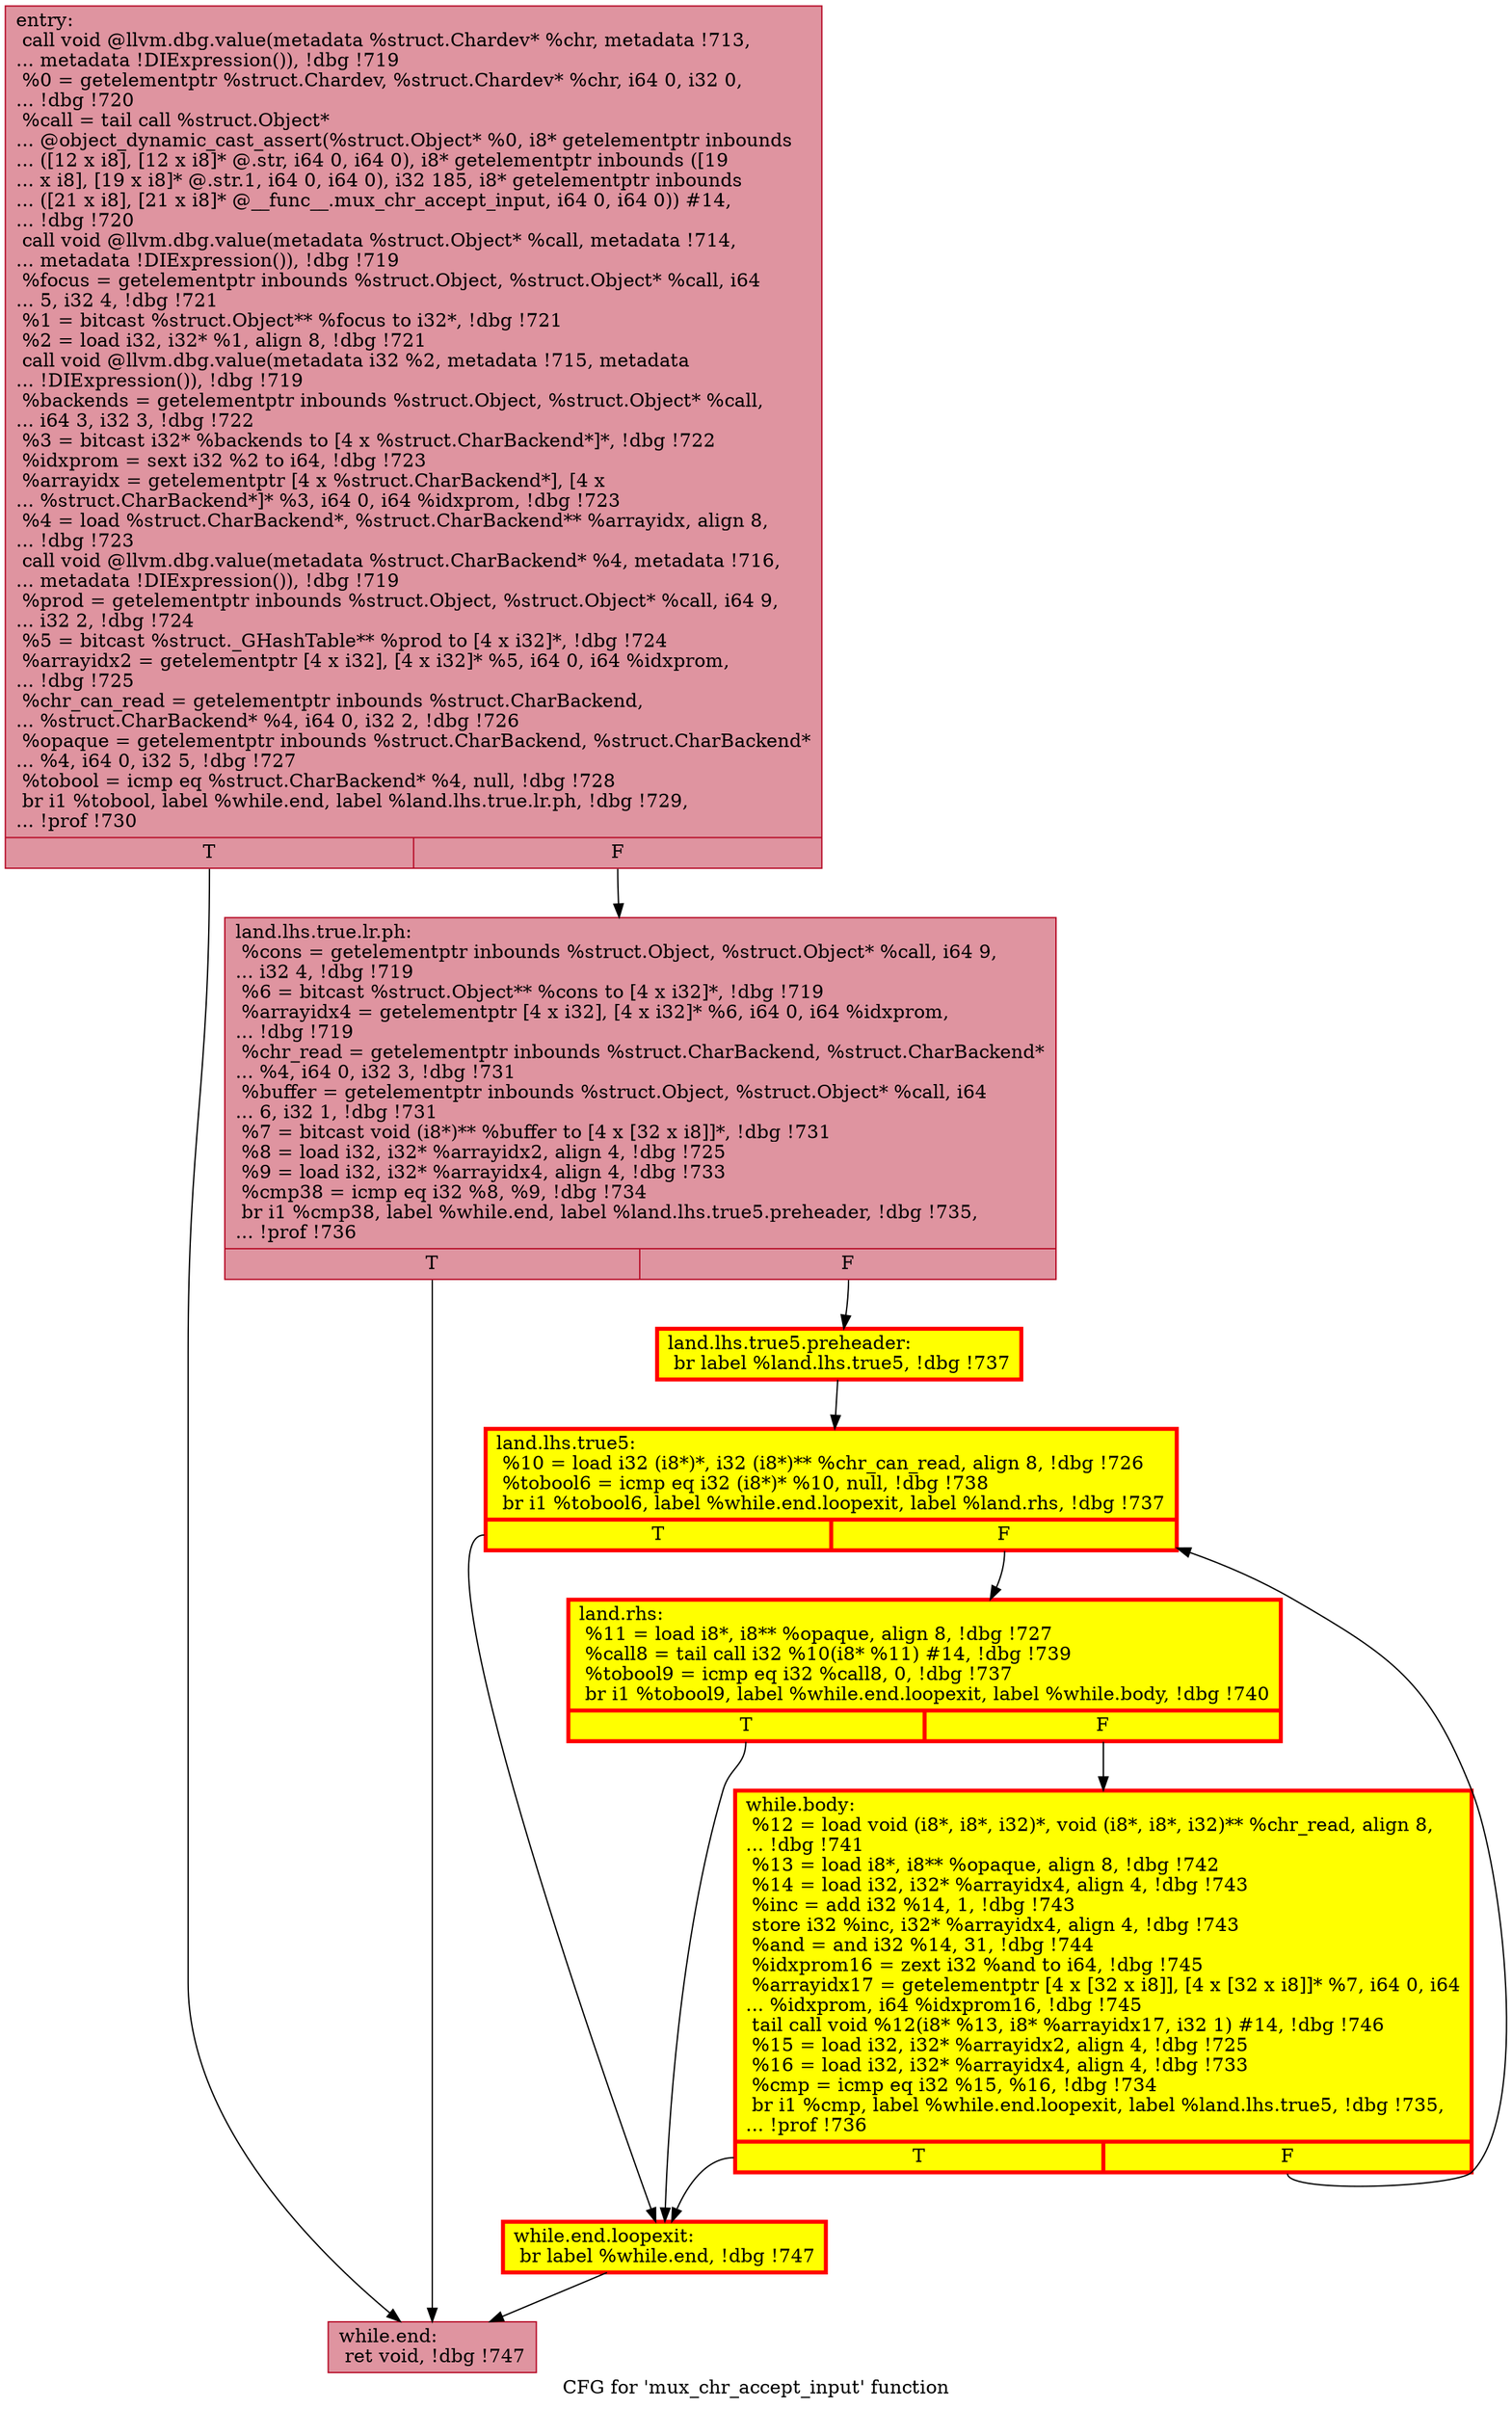 digraph "CFG for 'mux_chr_accept_input' function" {
	label="CFG for 'mux_chr_accept_input' function";

	Node0x55d3ed8dda80 [shape=record,color="#b70d28ff", style=filled, fillcolor="#b70d2870",label="{entry:\l  call void @llvm.dbg.value(metadata %struct.Chardev* %chr, metadata !713,\l... metadata !DIExpression()), !dbg !719\l  %0 = getelementptr %struct.Chardev, %struct.Chardev* %chr, i64 0, i32 0,\l... !dbg !720\l  %call = tail call %struct.Object*\l... @object_dynamic_cast_assert(%struct.Object* %0, i8* getelementptr inbounds\l... ([12 x i8], [12 x i8]* @.str, i64 0, i64 0), i8* getelementptr inbounds ([19\l... x i8], [19 x i8]* @.str.1, i64 0, i64 0), i32 185, i8* getelementptr inbounds\l... ([21 x i8], [21 x i8]* @__func__.mux_chr_accept_input, i64 0, i64 0)) #14,\l... !dbg !720\l  call void @llvm.dbg.value(metadata %struct.Object* %call, metadata !714,\l... metadata !DIExpression()), !dbg !719\l  %focus = getelementptr inbounds %struct.Object, %struct.Object* %call, i64\l... 5, i32 4, !dbg !721\l  %1 = bitcast %struct.Object** %focus to i32*, !dbg !721\l  %2 = load i32, i32* %1, align 8, !dbg !721\l  call void @llvm.dbg.value(metadata i32 %2, metadata !715, metadata\l... !DIExpression()), !dbg !719\l  %backends = getelementptr inbounds %struct.Object, %struct.Object* %call,\l... i64 3, i32 3, !dbg !722\l  %3 = bitcast i32* %backends to [4 x %struct.CharBackend*]*, !dbg !722\l  %idxprom = sext i32 %2 to i64, !dbg !723\l  %arrayidx = getelementptr [4 x %struct.CharBackend*], [4 x\l... %struct.CharBackend*]* %3, i64 0, i64 %idxprom, !dbg !723\l  %4 = load %struct.CharBackend*, %struct.CharBackend** %arrayidx, align 8,\l... !dbg !723\l  call void @llvm.dbg.value(metadata %struct.CharBackend* %4, metadata !716,\l... metadata !DIExpression()), !dbg !719\l  %prod = getelementptr inbounds %struct.Object, %struct.Object* %call, i64 9,\l... i32 2, !dbg !724\l  %5 = bitcast %struct._GHashTable** %prod to [4 x i32]*, !dbg !724\l  %arrayidx2 = getelementptr [4 x i32], [4 x i32]* %5, i64 0, i64 %idxprom,\l... !dbg !725\l  %chr_can_read = getelementptr inbounds %struct.CharBackend,\l... %struct.CharBackend* %4, i64 0, i32 2, !dbg !726\l  %opaque = getelementptr inbounds %struct.CharBackend, %struct.CharBackend*\l... %4, i64 0, i32 5, !dbg !727\l  %tobool = icmp eq %struct.CharBackend* %4, null, !dbg !728\l  br i1 %tobool, label %while.end, label %land.lhs.true.lr.ph, !dbg !729,\l... !prof !730\l|{<s0>T|<s1>F}}"];
	Node0x55d3ed8dda80:s0 -> Node0x55d3ed8e17a0;
	Node0x55d3ed8dda80:s1 -> Node0x55d3ed880ee0;
	Node0x55d3ed880ee0 [shape=record,color="#b70d28ff", style=filled, fillcolor="#b70d2870",label="{land.lhs.true.lr.ph:                              \l  %cons = getelementptr inbounds %struct.Object, %struct.Object* %call, i64 9,\l... i32 4, !dbg !719\l  %6 = bitcast %struct.Object** %cons to [4 x i32]*, !dbg !719\l  %arrayidx4 = getelementptr [4 x i32], [4 x i32]* %6, i64 0, i64 %idxprom,\l... !dbg !719\l  %chr_read = getelementptr inbounds %struct.CharBackend, %struct.CharBackend*\l... %4, i64 0, i32 3, !dbg !731\l  %buffer = getelementptr inbounds %struct.Object, %struct.Object* %call, i64\l... 6, i32 1, !dbg !731\l  %7 = bitcast void (i8*)** %buffer to [4 x [32 x i8]]*, !dbg !731\l  %8 = load i32, i32* %arrayidx2, align 4, !dbg !725\l  %9 = load i32, i32* %arrayidx4, align 4, !dbg !733\l  %cmp38 = icmp eq i32 %8, %9, !dbg !734\l  br i1 %cmp38, label %while.end, label %land.lhs.true5.preheader, !dbg !735,\l... !prof !736\l|{<s0>T|<s1>F}}"];
	Node0x55d3ed880ee0:s0 -> Node0x55d3ed8e17a0;
	Node0x55d3ed880ee0:s1 -> Node0x55d3eda2ed90;
	Node0x55d3eda2ed90 [shape=record,penwidth=3.0, style="filled", color="red", fillcolor="yellow",label="{land.lhs.true5.preheader:                         \l  br label %land.lhs.true5, !dbg !737\l}"];
	Node0x55d3eda2ed90 -> Node0x55d3ed8e1950;
	Node0x55d3ed8e1950 [shape=record,penwidth=3.0, style="filled", color="red", fillcolor="yellow",label="{land.lhs.true5:                                   \l  %10 = load i32 (i8*)*, i32 (i8*)** %chr_can_read, align 8, !dbg !726\l  %tobool6 = icmp eq i32 (i8*)* %10, null, !dbg !738\l  br i1 %tobool6, label %while.end.loopexit, label %land.rhs, !dbg !737\l|{<s0>T|<s1>F}}"];
	Node0x55d3ed8e1950:s0 -> Node0x55d3eda49020;
	Node0x55d3ed8e1950:s1 -> Node0x55d3ed8e18d0;
	Node0x55d3ed8e18d0 [shape=record,penwidth=3.0, style="filled", color="red", fillcolor="yellow",label="{land.rhs:                                         \l  %11 = load i8*, i8** %opaque, align 8, !dbg !727\l  %call8 = tail call i32 %10(i8* %11) #14, !dbg !739\l  %tobool9 = icmp eq i32 %call8, 0, !dbg !737\l  br i1 %tobool9, label %while.end.loopexit, label %while.body, !dbg !740\l|{<s0>T|<s1>F}}"];
	Node0x55d3ed8e18d0:s0 -> Node0x55d3eda49020;
	Node0x55d3ed8e18d0:s1 -> Node0x55d3ed8e36c0;
	Node0x55d3ed8e36c0 [shape=record,penwidth=3.0, style="filled", color="red", fillcolor="yellow",label="{while.body:                                       \l  %12 = load void (i8*, i8*, i32)*, void (i8*, i8*, i32)** %chr_read, align 8,\l... !dbg !741\l  %13 = load i8*, i8** %opaque, align 8, !dbg !742\l  %14 = load i32, i32* %arrayidx4, align 4, !dbg !743\l  %inc = add i32 %14, 1, !dbg !743\l  store i32 %inc, i32* %arrayidx4, align 4, !dbg !743\l  %and = and i32 %14, 31, !dbg !744\l  %idxprom16 = zext i32 %and to i64, !dbg !745\l  %arrayidx17 = getelementptr [4 x [32 x i8]], [4 x [32 x i8]]* %7, i64 0, i64\l... %idxprom, i64 %idxprom16, !dbg !745\l  tail call void %12(i8* %13, i8* %arrayidx17, i32 1) #14, !dbg !746\l  %15 = load i32, i32* %arrayidx2, align 4, !dbg !725\l  %16 = load i32, i32* %arrayidx4, align 4, !dbg !733\l  %cmp = icmp eq i32 %15, %16, !dbg !734\l  br i1 %cmp, label %while.end.loopexit, label %land.lhs.true5, !dbg !735,\l... !prof !736\l|{<s0>T|<s1>F}}"];
	Node0x55d3ed8e36c0:s0 -> Node0x55d3eda49020;
	Node0x55d3ed8e36c0:s1 -> Node0x55d3ed8e1950;
	Node0x55d3eda49020 [shape=record,penwidth=3.0, style="filled", color="red", fillcolor="yellow",label="{while.end.loopexit:                               \l  br label %while.end, !dbg !747\l}"];
	Node0x55d3eda49020 -> Node0x55d3ed8e17a0;
	Node0x55d3ed8e17a0 [shape=record,color="#b70d28ff", style=filled, fillcolor="#b70d2870",label="{while.end:                                        \l  ret void, !dbg !747\l}"];
}
